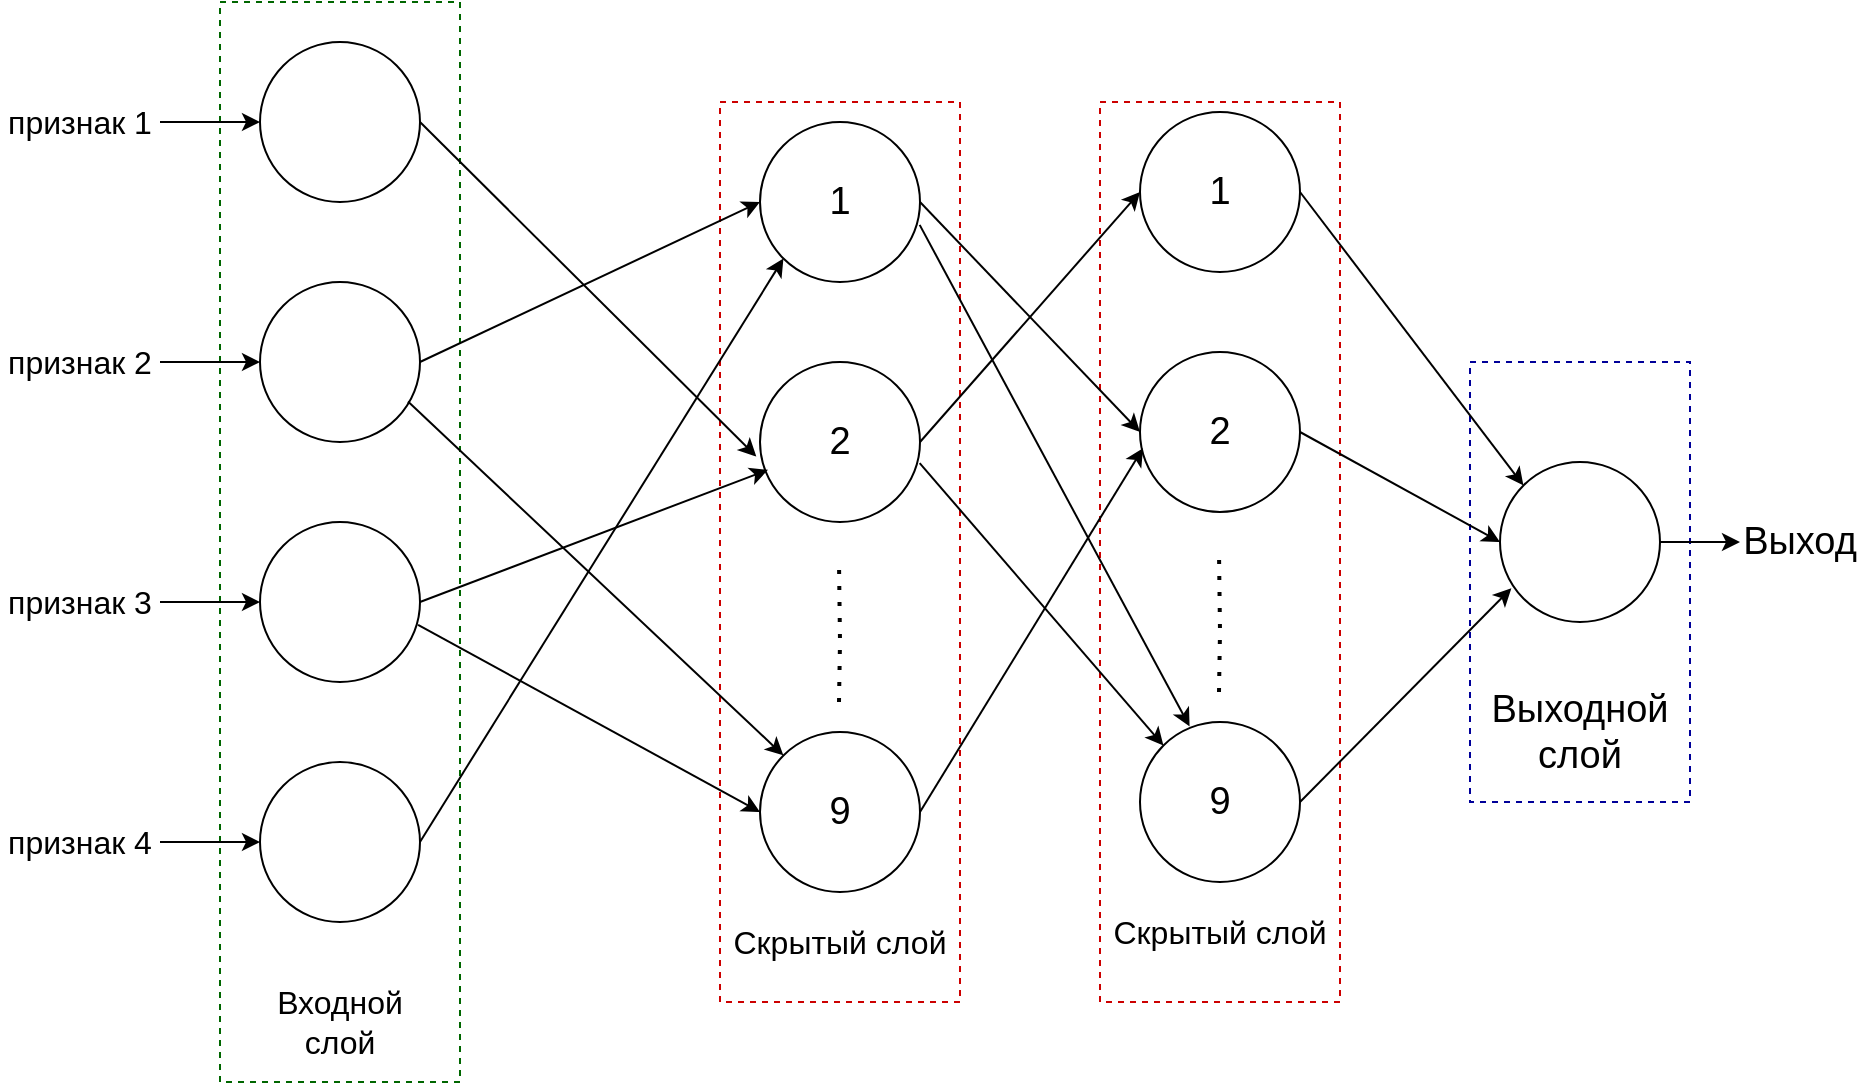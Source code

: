 <mxfile version="17.1.3" type="device"><diagram id="rwr-YdU-tPUAGNfs3hXT" name="Page-1"><mxGraphModel dx="1102" dy="580" grid="1" gridSize="10" guides="1" tooltips="1" connect="1" arrows="1" fold="1" page="1" pageScale="1" pageWidth="850" pageHeight="1100" math="0" shadow="0"><root><mxCell id="0"/><mxCell id="1" parent="0"/><mxCell id="pHoZk2DPv1S8jX4fEGLY-58" value="" style="rounded=0;whiteSpace=wrap;html=1;dashed=1;fontSize=19;strokeColor=#000099;" vertex="1" parent="1"><mxGeometry x="755" y="220" width="110" height="220" as="geometry"/></mxCell><mxCell id="pHoZk2DPv1S8jX4fEGLY-24" value="" style="rounded=0;whiteSpace=wrap;html=1;fontSize=16;strokeColor=#CC0000;dashed=1;" vertex="1" parent="1"><mxGeometry x="380" y="90" width="120" height="450" as="geometry"/></mxCell><mxCell id="pHoZk2DPv1S8jX4fEGLY-5" value="" style="rounded=0;whiteSpace=wrap;html=1;dashed=1;strokeColor=#006600;" vertex="1" parent="1"><mxGeometry x="130" y="40" width="120" height="540" as="geometry"/></mxCell><mxCell id="pHoZk2DPv1S8jX4fEGLY-1" value="" style="ellipse;whiteSpace=wrap;html=1;aspect=fixed;" vertex="1" parent="1"><mxGeometry x="150" y="60" width="80" height="80" as="geometry"/></mxCell><mxCell id="pHoZk2DPv1S8jX4fEGLY-2" value="" style="ellipse;whiteSpace=wrap;html=1;aspect=fixed;" vertex="1" parent="1"><mxGeometry x="150" y="180" width="80" height="80" as="geometry"/></mxCell><mxCell id="pHoZk2DPv1S8jX4fEGLY-3" value="" style="ellipse;whiteSpace=wrap;html=1;aspect=fixed;" vertex="1" parent="1"><mxGeometry x="150" y="300" width="80" height="80" as="geometry"/></mxCell><mxCell id="pHoZk2DPv1S8jX4fEGLY-4" value="" style="ellipse;whiteSpace=wrap;html=1;aspect=fixed;" vertex="1" parent="1"><mxGeometry x="150" y="420" width="80" height="80" as="geometry"/></mxCell><mxCell id="pHoZk2DPv1S8jX4fEGLY-6" value="&lt;font style=&quot;font-size: 16px&quot;&gt;Входной слой&lt;/font&gt;" style="text;html=1;strokeColor=none;fillColor=none;align=center;verticalAlign=middle;whiteSpace=wrap;rounded=0;dashed=1;" vertex="1" parent="1"><mxGeometry x="140" y="530" width="100" height="40" as="geometry"/></mxCell><mxCell id="pHoZk2DPv1S8jX4fEGLY-7" value="признак 1" style="text;html=1;strokeColor=none;fillColor=none;align=center;verticalAlign=middle;whiteSpace=wrap;rounded=0;dashed=1;fontSize=16;" vertex="1" parent="1"><mxGeometry x="20" y="85" width="80" height="30" as="geometry"/></mxCell><mxCell id="pHoZk2DPv1S8jX4fEGLY-8" value="" style="endArrow=classic;html=1;rounded=0;fontSize=16;exitX=1;exitY=0.5;exitDx=0;exitDy=0;entryX=0;entryY=0.5;entryDx=0;entryDy=0;" edge="1" parent="1" source="pHoZk2DPv1S8jX4fEGLY-7" target="pHoZk2DPv1S8jX4fEGLY-1"><mxGeometry width="50" height="50" relative="1" as="geometry"><mxPoint x="400" y="310" as="sourcePoint"/><mxPoint x="450" y="260" as="targetPoint"/></mxGeometry></mxCell><mxCell id="pHoZk2DPv1S8jX4fEGLY-9" value="признак 2" style="text;html=1;strokeColor=none;fillColor=none;align=center;verticalAlign=middle;whiteSpace=wrap;rounded=0;dashed=1;fontSize=16;" vertex="1" parent="1"><mxGeometry x="20" y="205" width="80" height="30" as="geometry"/></mxCell><mxCell id="pHoZk2DPv1S8jX4fEGLY-10" value="признак 3" style="text;html=1;strokeColor=none;fillColor=none;align=center;verticalAlign=middle;whiteSpace=wrap;rounded=0;dashed=1;fontSize=16;" vertex="1" parent="1"><mxGeometry x="20" y="325" width="80" height="30" as="geometry"/></mxCell><mxCell id="pHoZk2DPv1S8jX4fEGLY-11" value="признак 4" style="text;html=1;strokeColor=none;fillColor=none;align=center;verticalAlign=middle;whiteSpace=wrap;rounded=0;dashed=1;fontSize=16;" vertex="1" parent="1"><mxGeometry x="20" y="445" width="80" height="30" as="geometry"/></mxCell><mxCell id="pHoZk2DPv1S8jX4fEGLY-12" value="" style="endArrow=classic;html=1;rounded=0;fontSize=16;entryX=0;entryY=0.5;entryDx=0;entryDy=0;" edge="1" parent="1" target="pHoZk2DPv1S8jX4fEGLY-2"><mxGeometry width="50" height="50" relative="1" as="geometry"><mxPoint x="100" y="220" as="sourcePoint"/><mxPoint x="150" y="219.5" as="targetPoint"/></mxGeometry></mxCell><mxCell id="pHoZk2DPv1S8jX4fEGLY-13" value="" style="endArrow=classic;html=1;rounded=0;fontSize=16;entryX=0;entryY=0.5;entryDx=0;entryDy=0;exitX=1;exitY=0.5;exitDx=0;exitDy=0;" edge="1" parent="1" source="pHoZk2DPv1S8jX4fEGLY-10" target="pHoZk2DPv1S8jX4fEGLY-3"><mxGeometry width="50" height="50" relative="1" as="geometry"><mxPoint x="110" y="340" as="sourcePoint"/><mxPoint x="170" y="120" as="targetPoint"/></mxGeometry></mxCell><mxCell id="pHoZk2DPv1S8jX4fEGLY-14" value="" style="endArrow=classic;html=1;rounded=0;fontSize=16;exitX=1;exitY=0.5;exitDx=0;exitDy=0;entryX=0;entryY=0.5;entryDx=0;entryDy=0;" edge="1" parent="1" source="pHoZk2DPv1S8jX4fEGLY-11" target="pHoZk2DPv1S8jX4fEGLY-4"><mxGeometry width="50" height="50" relative="1" as="geometry"><mxPoint x="130" y="130" as="sourcePoint"/><mxPoint x="180" y="130" as="targetPoint"/></mxGeometry></mxCell><mxCell id="pHoZk2DPv1S8jX4fEGLY-21" value="" style="ellipse;whiteSpace=wrap;html=1;aspect=fixed;" vertex="1" parent="1"><mxGeometry x="400" y="405" width="80" height="80" as="geometry"/></mxCell><mxCell id="pHoZk2DPv1S8jX4fEGLY-22" value="" style="ellipse;whiteSpace=wrap;html=1;aspect=fixed;" vertex="1" parent="1"><mxGeometry x="400" y="220" width="80" height="80" as="geometry"/></mxCell><mxCell id="pHoZk2DPv1S8jX4fEGLY-23" value="" style="ellipse;whiteSpace=wrap;html=1;aspect=fixed;" vertex="1" parent="1"><mxGeometry x="400" y="100" width="80" height="80" as="geometry"/></mxCell><mxCell id="pHoZk2DPv1S8jX4fEGLY-25" value="Скрытый слой" style="text;html=1;strokeColor=none;fillColor=none;align=center;verticalAlign=middle;whiteSpace=wrap;rounded=0;dashed=1;fontSize=16;" vertex="1" parent="1"><mxGeometry x="380" y="495" width="120" height="30" as="geometry"/></mxCell><mxCell id="pHoZk2DPv1S8jX4fEGLY-26" value="" style="endArrow=classic;html=1;rounded=0;fontSize=16;exitX=1;exitY=0.5;exitDx=0;exitDy=0;entryX=-0.023;entryY=0.591;entryDx=0;entryDy=0;entryPerimeter=0;" edge="1" parent="1" source="pHoZk2DPv1S8jX4fEGLY-1" target="pHoZk2DPv1S8jX4fEGLY-22"><mxGeometry width="50" height="50" relative="1" as="geometry"><mxPoint x="280" y="140" as="sourcePoint"/><mxPoint x="330" y="90" as="targetPoint"/></mxGeometry></mxCell><mxCell id="pHoZk2DPv1S8jX4fEGLY-27" value="" style="endArrow=classic;html=1;rounded=0;fontSize=16;exitX=1;exitY=0.5;exitDx=0;exitDy=0;entryX=0;entryY=0.5;entryDx=0;entryDy=0;" edge="1" parent="1" source="pHoZk2DPv1S8jX4fEGLY-2" target="pHoZk2DPv1S8jX4fEGLY-23"><mxGeometry width="50" height="50" relative="1" as="geometry"><mxPoint x="250" y="320" as="sourcePoint"/><mxPoint x="300" y="270" as="targetPoint"/></mxGeometry></mxCell><mxCell id="pHoZk2DPv1S8jX4fEGLY-28" value="" style="endArrow=classic;html=1;rounded=0;fontSize=16;exitX=1;exitY=0.5;exitDx=0;exitDy=0;entryX=0.05;entryY=0.674;entryDx=0;entryDy=0;entryPerimeter=0;" edge="1" parent="1" source="pHoZk2DPv1S8jX4fEGLY-3" target="pHoZk2DPv1S8jX4fEGLY-22"><mxGeometry width="50" height="50" relative="1" as="geometry"><mxPoint x="310" y="400" as="sourcePoint"/><mxPoint x="360" y="350" as="targetPoint"/></mxGeometry></mxCell><mxCell id="pHoZk2DPv1S8jX4fEGLY-29" value="" style="endArrow=classic;html=1;rounded=0;fontSize=16;exitX=1;exitY=0.5;exitDx=0;exitDy=0;entryX=0;entryY=1;entryDx=0;entryDy=0;" edge="1" parent="1" source="pHoZk2DPv1S8jX4fEGLY-4" target="pHoZk2DPv1S8jX4fEGLY-23"><mxGeometry width="50" height="50" relative="1" as="geometry"><mxPoint x="290" y="470" as="sourcePoint"/><mxPoint x="340" y="420" as="targetPoint"/></mxGeometry></mxCell><mxCell id="pHoZk2DPv1S8jX4fEGLY-30" value="" style="endArrow=classic;html=1;rounded=0;fontSize=16;exitX=0.988;exitY=0.643;exitDx=0;exitDy=0;exitPerimeter=0;entryX=0;entryY=0.5;entryDx=0;entryDy=0;" edge="1" parent="1" source="pHoZk2DPv1S8jX4fEGLY-3" target="pHoZk2DPv1S8jX4fEGLY-21"><mxGeometry width="50" height="50" relative="1" as="geometry"><mxPoint x="320" y="450" as="sourcePoint"/><mxPoint x="370" y="400" as="targetPoint"/></mxGeometry></mxCell><mxCell id="pHoZk2DPv1S8jX4fEGLY-31" value="" style="endArrow=classic;html=1;rounded=0;fontSize=16;exitX=0.925;exitY=0.747;exitDx=0;exitDy=0;exitPerimeter=0;entryX=0;entryY=0;entryDx=0;entryDy=0;" edge="1" parent="1" source="pHoZk2DPv1S8jX4fEGLY-2" target="pHoZk2DPv1S8jX4fEGLY-21"><mxGeometry width="50" height="50" relative="1" as="geometry"><mxPoint x="320" y="510" as="sourcePoint"/><mxPoint x="370" y="460" as="targetPoint"/></mxGeometry></mxCell><mxCell id="pHoZk2DPv1S8jX4fEGLY-34" value="" style="endArrow=none;dashed=1;html=1;dashPattern=1 3;strokeWidth=2;rounded=0;fontSize=19;" edge="1" parent="1"><mxGeometry width="50" height="50" relative="1" as="geometry"><mxPoint x="439.5" y="390" as="sourcePoint"/><mxPoint x="439.5" y="320" as="targetPoint"/><Array as="points"><mxPoint x="440" y="360"/></Array></mxGeometry></mxCell><mxCell id="pHoZk2DPv1S8jX4fEGLY-35" value="1" style="text;html=1;strokeColor=none;fillColor=none;align=center;verticalAlign=middle;whiteSpace=wrap;rounded=0;dashed=1;fontSize=19;" vertex="1" parent="1"><mxGeometry x="410" y="125" width="60" height="30" as="geometry"/></mxCell><mxCell id="pHoZk2DPv1S8jX4fEGLY-36" value="2" style="text;html=1;strokeColor=none;fillColor=none;align=center;verticalAlign=middle;whiteSpace=wrap;rounded=0;dashed=1;fontSize=19;" vertex="1" parent="1"><mxGeometry x="410" y="245" width="60" height="30" as="geometry"/></mxCell><mxCell id="pHoZk2DPv1S8jX4fEGLY-37" value="9" style="text;html=1;strokeColor=none;fillColor=none;align=center;verticalAlign=middle;whiteSpace=wrap;rounded=0;dashed=1;fontSize=19;" vertex="1" parent="1"><mxGeometry x="410" y="430" width="60" height="30" as="geometry"/></mxCell><mxCell id="pHoZk2DPv1S8jX4fEGLY-38" value="" style="rounded=0;whiteSpace=wrap;html=1;fontSize=16;strokeColor=#CC0000;dashed=1;" vertex="1" parent="1"><mxGeometry x="570" y="90" width="120" height="450" as="geometry"/></mxCell><mxCell id="pHoZk2DPv1S8jX4fEGLY-39" value="" style="ellipse;whiteSpace=wrap;html=1;aspect=fixed;" vertex="1" parent="1"><mxGeometry x="590" y="400" width="80" height="80" as="geometry"/></mxCell><mxCell id="pHoZk2DPv1S8jX4fEGLY-40" value="" style="ellipse;whiteSpace=wrap;html=1;aspect=fixed;" vertex="1" parent="1"><mxGeometry x="590" y="215" width="80" height="80" as="geometry"/></mxCell><mxCell id="pHoZk2DPv1S8jX4fEGLY-41" value="" style="ellipse;whiteSpace=wrap;html=1;aspect=fixed;" vertex="1" parent="1"><mxGeometry x="590" y="95" width="80" height="80" as="geometry"/></mxCell><mxCell id="pHoZk2DPv1S8jX4fEGLY-42" value="Скрытый слой" style="text;html=1;strokeColor=none;fillColor=none;align=center;verticalAlign=middle;whiteSpace=wrap;rounded=0;dashed=1;fontSize=16;" vertex="1" parent="1"><mxGeometry x="570" y="490" width="120" height="30" as="geometry"/></mxCell><mxCell id="pHoZk2DPv1S8jX4fEGLY-43" value="" style="endArrow=none;dashed=1;html=1;dashPattern=1 3;strokeWidth=2;rounded=0;fontSize=19;" edge="1" parent="1"><mxGeometry width="50" height="50" relative="1" as="geometry"><mxPoint x="629.5" y="385" as="sourcePoint"/><mxPoint x="629.5" y="315" as="targetPoint"/><Array as="points"><mxPoint x="630" y="355"/></Array></mxGeometry></mxCell><mxCell id="pHoZk2DPv1S8jX4fEGLY-44" value="1" style="text;html=1;strokeColor=none;fillColor=none;align=center;verticalAlign=middle;whiteSpace=wrap;rounded=0;dashed=1;fontSize=19;" vertex="1" parent="1"><mxGeometry x="600" y="120" width="60" height="30" as="geometry"/></mxCell><mxCell id="pHoZk2DPv1S8jX4fEGLY-45" value="2" style="text;html=1;strokeColor=none;fillColor=none;align=center;verticalAlign=middle;whiteSpace=wrap;rounded=0;dashed=1;fontSize=19;" vertex="1" parent="1"><mxGeometry x="600" y="240" width="60" height="30" as="geometry"/></mxCell><mxCell id="pHoZk2DPv1S8jX4fEGLY-46" value="9" style="text;html=1;strokeColor=none;fillColor=none;align=center;verticalAlign=middle;whiteSpace=wrap;rounded=0;dashed=1;fontSize=19;" vertex="1" parent="1"><mxGeometry x="600" y="425" width="60" height="30" as="geometry"/></mxCell><mxCell id="pHoZk2DPv1S8jX4fEGLY-47" value="" style="endArrow=classic;html=1;rounded=0;fontSize=19;exitX=1;exitY=0.5;exitDx=0;exitDy=0;entryX=0.019;entryY=0.601;entryDx=0;entryDy=0;entryPerimeter=0;" edge="1" parent="1" source="pHoZk2DPv1S8jX4fEGLY-21" target="pHoZk2DPv1S8jX4fEGLY-40"><mxGeometry width="50" height="50" relative="1" as="geometry"><mxPoint x="460" y="410" as="sourcePoint"/><mxPoint x="510" y="360" as="targetPoint"/></mxGeometry></mxCell><mxCell id="pHoZk2DPv1S8jX4fEGLY-48" value="" style="endArrow=classic;html=1;rounded=0;fontSize=19;exitX=1;exitY=0.5;exitDx=0;exitDy=0;entryX=0;entryY=0.5;entryDx=0;entryDy=0;" edge="1" parent="1" source="pHoZk2DPv1S8jX4fEGLY-23" target="pHoZk2DPv1S8jX4fEGLY-40"><mxGeometry width="50" height="50" relative="1" as="geometry"><mxPoint x="510" y="170" as="sourcePoint"/><mxPoint x="560" y="120" as="targetPoint"/></mxGeometry></mxCell><mxCell id="pHoZk2DPv1S8jX4fEGLY-49" value="" style="endArrow=classic;html=1;rounded=0;fontSize=19;exitX=1;exitY=0.5;exitDx=0;exitDy=0;entryX=0;entryY=0.5;entryDx=0;entryDy=0;" edge="1" parent="1" source="pHoZk2DPv1S8jX4fEGLY-22" target="pHoZk2DPv1S8jX4fEGLY-41"><mxGeometry width="50" height="50" relative="1" as="geometry"><mxPoint x="510" y="320" as="sourcePoint"/><mxPoint x="560" y="270" as="targetPoint"/></mxGeometry></mxCell><mxCell id="pHoZk2DPv1S8jX4fEGLY-50" value="" style="endArrow=classic;html=1;rounded=0;fontSize=19;exitX=0.998;exitY=0.632;exitDx=0;exitDy=0;exitPerimeter=0;entryX=0;entryY=0;entryDx=0;entryDy=0;" edge="1" parent="1" source="pHoZk2DPv1S8jX4fEGLY-22" target="pHoZk2DPv1S8jX4fEGLY-39"><mxGeometry width="50" height="50" relative="1" as="geometry"><mxPoint x="460" y="410" as="sourcePoint"/><mxPoint x="510" y="360" as="targetPoint"/></mxGeometry></mxCell><mxCell id="pHoZk2DPv1S8jX4fEGLY-51" value="" style="endArrow=classic;html=1;rounded=0;fontSize=19;exitX=0.998;exitY=0.643;exitDx=0;exitDy=0;exitPerimeter=0;entryX=0.31;entryY=0.028;entryDx=0;entryDy=0;entryPerimeter=0;" edge="1" parent="1" source="pHoZk2DPv1S8jX4fEGLY-23" target="pHoZk2DPv1S8jX4fEGLY-39"><mxGeometry width="50" height="50" relative="1" as="geometry"><mxPoint x="540" y="370" as="sourcePoint"/><mxPoint x="590" y="320" as="targetPoint"/></mxGeometry></mxCell><mxCell id="pHoZk2DPv1S8jX4fEGLY-52" value="" style="ellipse;whiteSpace=wrap;html=1;aspect=fixed;" vertex="1" parent="1"><mxGeometry x="770" y="270" width="80" height="80" as="geometry"/></mxCell><mxCell id="pHoZk2DPv1S8jX4fEGLY-53" value="" style="endArrow=classic;html=1;rounded=0;fontSize=19;exitX=1;exitY=0.5;exitDx=0;exitDy=0;entryX=0;entryY=0;entryDx=0;entryDy=0;" edge="1" parent="1" source="pHoZk2DPv1S8jX4fEGLY-41" target="pHoZk2DPv1S8jX4fEGLY-52"><mxGeometry width="50" height="50" relative="1" as="geometry"><mxPoint x="770" y="190" as="sourcePoint"/><mxPoint x="820" y="140" as="targetPoint"/></mxGeometry></mxCell><mxCell id="pHoZk2DPv1S8jX4fEGLY-54" value="" style="endArrow=classic;html=1;rounded=0;fontSize=19;exitX=1;exitY=0.5;exitDx=0;exitDy=0;entryX=0.071;entryY=0.789;entryDx=0;entryDy=0;entryPerimeter=0;" edge="1" parent="1" source="pHoZk2DPv1S8jX4fEGLY-39" target="pHoZk2DPv1S8jX4fEGLY-52"><mxGeometry width="50" height="50" relative="1" as="geometry"><mxPoint x="760" y="430" as="sourcePoint"/><mxPoint x="810" y="380" as="targetPoint"/></mxGeometry></mxCell><mxCell id="pHoZk2DPv1S8jX4fEGLY-55" value="" style="endArrow=classic;html=1;rounded=0;fontSize=19;exitX=1;exitY=0.5;exitDx=0;exitDy=0;entryX=0;entryY=0.5;entryDx=0;entryDy=0;" edge="1" parent="1" source="pHoZk2DPv1S8jX4fEGLY-40" target="pHoZk2DPv1S8jX4fEGLY-52"><mxGeometry width="50" height="50" relative="1" as="geometry"><mxPoint x="740" y="370" as="sourcePoint"/><mxPoint x="790" y="320" as="targetPoint"/></mxGeometry></mxCell><mxCell id="pHoZk2DPv1S8jX4fEGLY-56" value="" style="endArrow=classic;html=1;rounded=0;fontSize=19;exitX=1;exitY=0.5;exitDx=0;exitDy=0;" edge="1" parent="1" source="pHoZk2DPv1S8jX4fEGLY-52"><mxGeometry width="50" height="50" relative="1" as="geometry"><mxPoint x="840" y="360" as="sourcePoint"/><mxPoint x="890" y="310" as="targetPoint"/></mxGeometry></mxCell><mxCell id="pHoZk2DPv1S8jX4fEGLY-57" value="Выход" style="text;html=1;strokeColor=none;fillColor=none;align=center;verticalAlign=middle;whiteSpace=wrap;rounded=0;dashed=1;fontSize=19;" vertex="1" parent="1"><mxGeometry x="890" y="295" width="60" height="30" as="geometry"/></mxCell><mxCell id="pHoZk2DPv1S8jX4fEGLY-59" value="Выходной слой" style="text;html=1;strokeColor=none;fillColor=none;align=center;verticalAlign=middle;whiteSpace=wrap;rounded=0;dashed=1;fontSize=19;" vertex="1" parent="1"><mxGeometry x="780" y="390" width="60" height="30" as="geometry"/></mxCell></root></mxGraphModel></diagram></mxfile>